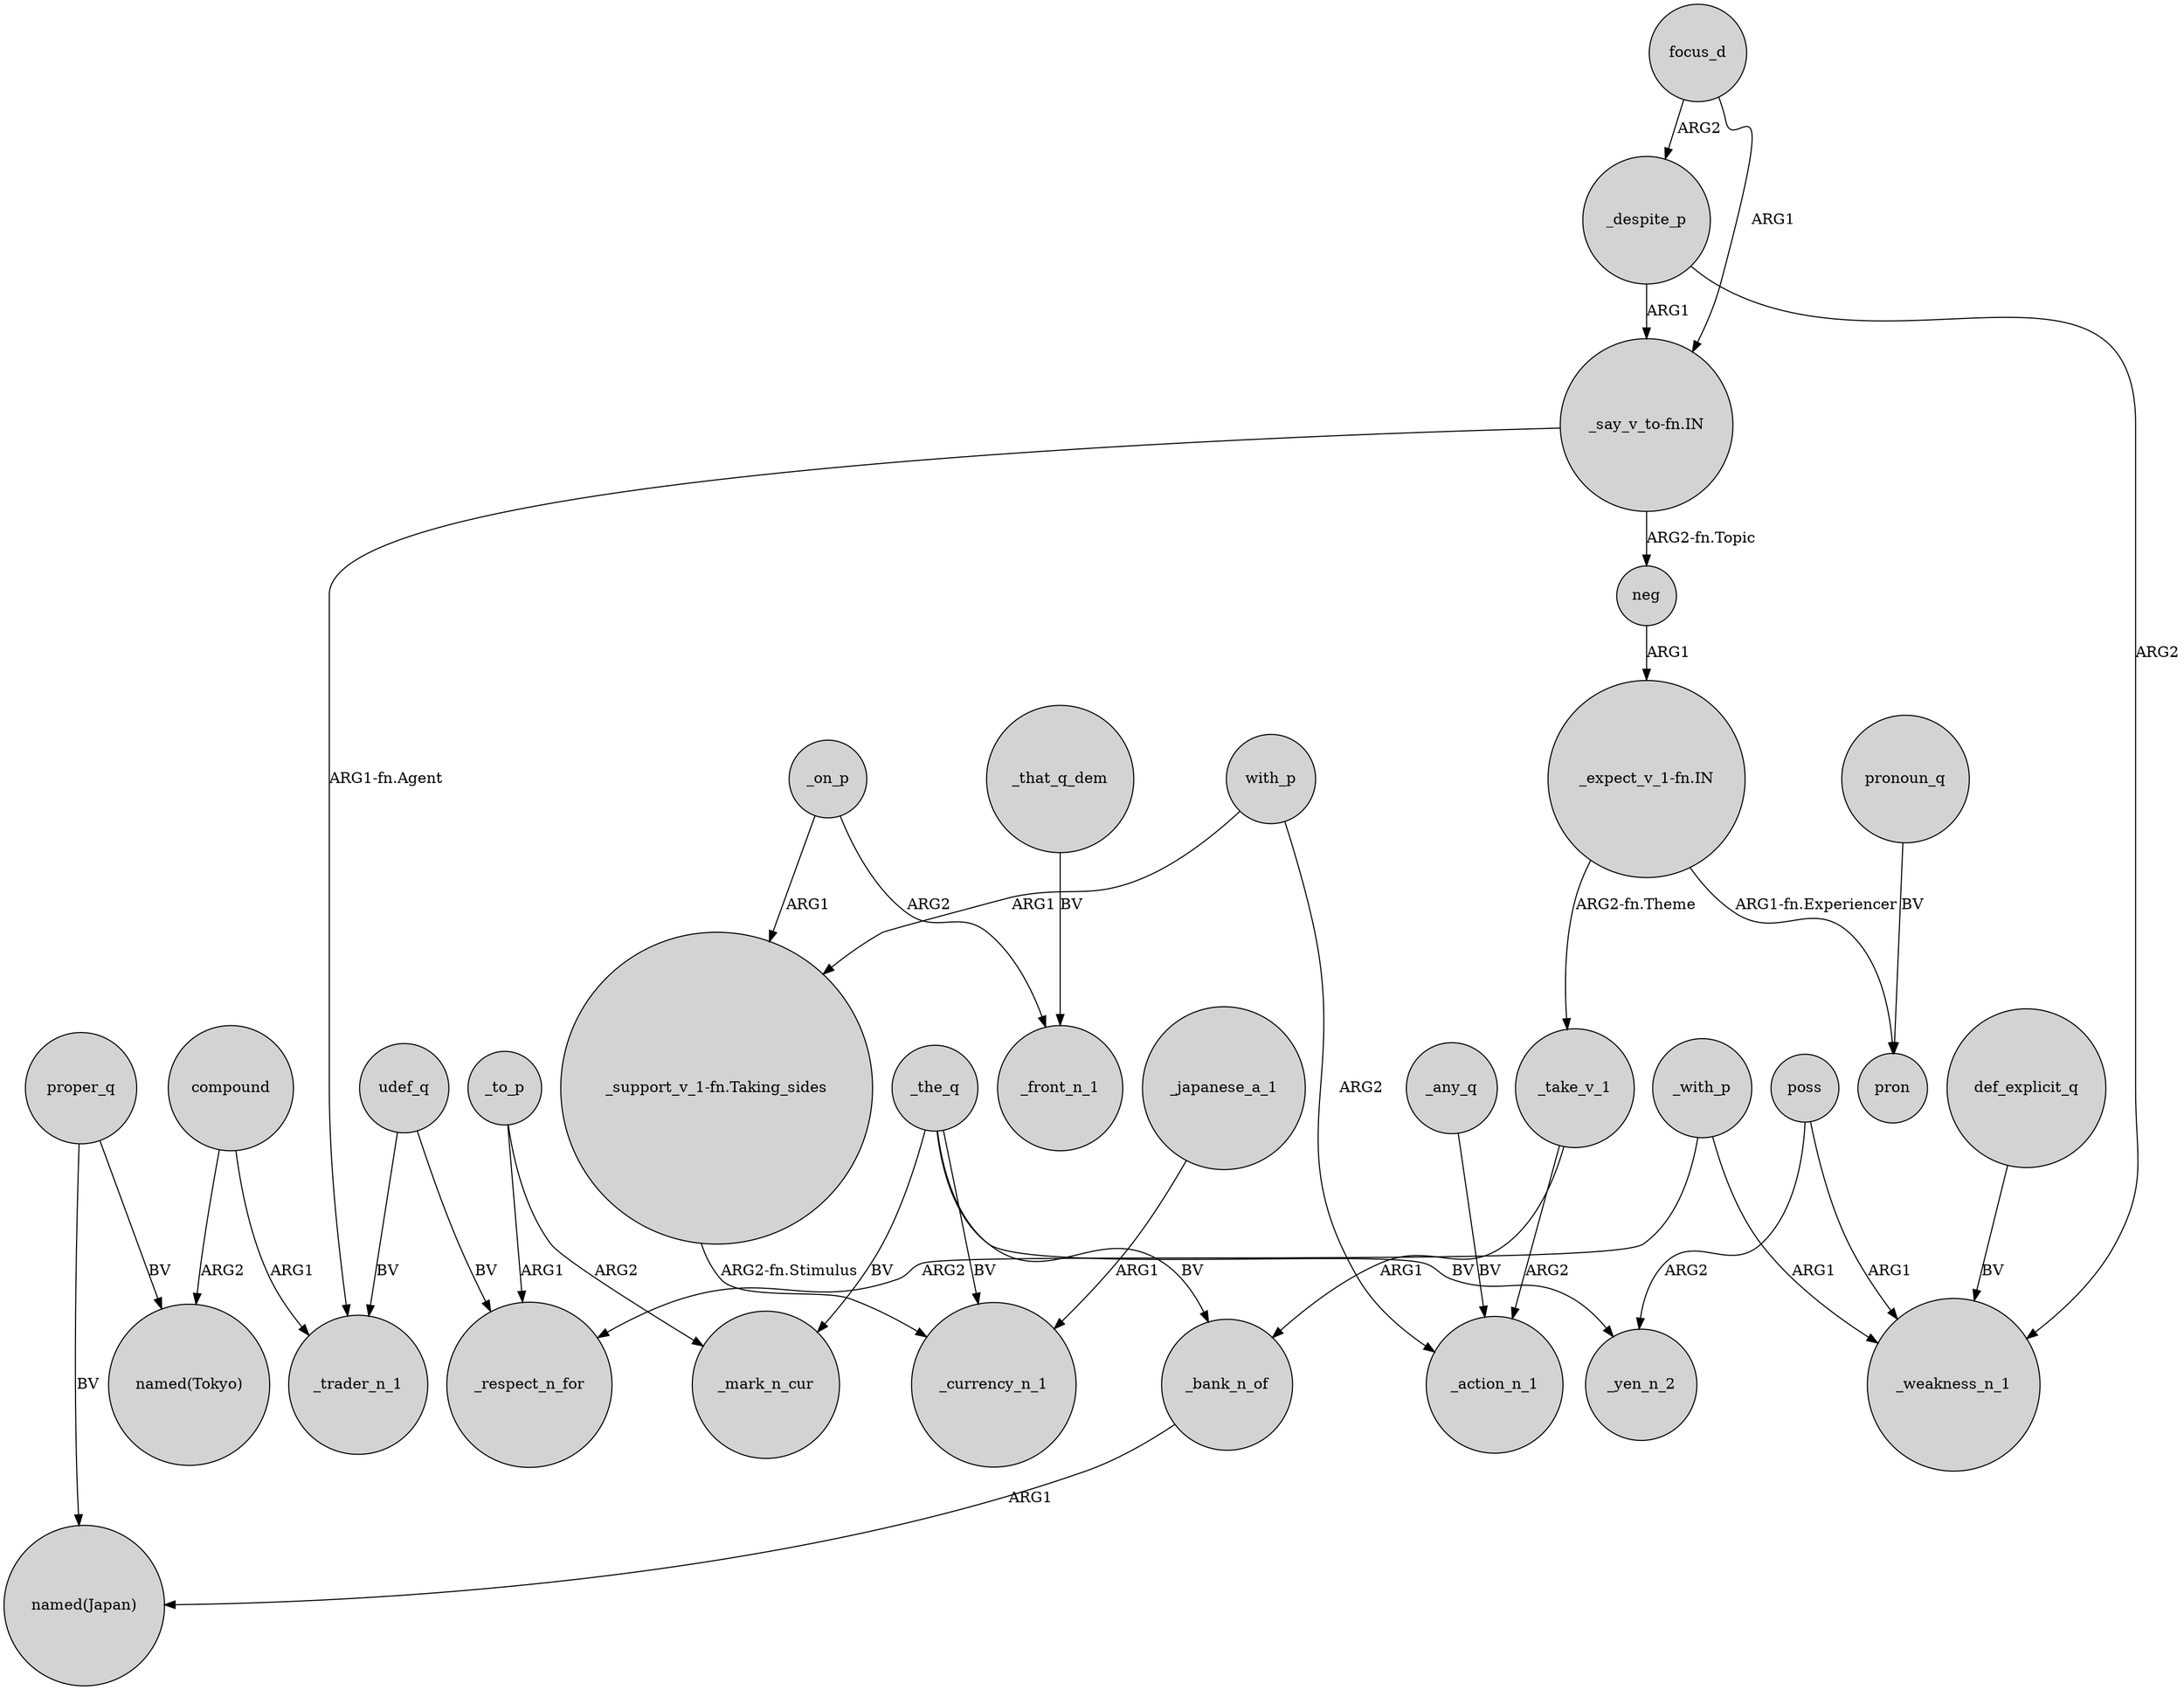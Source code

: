 digraph {
	node [shape=circle style=filled]
	compound -> "named(Tokyo)" [label=ARG2]
	udef_q -> _trader_n_1 [label=BV]
	_to_p -> _mark_n_cur [label=ARG2]
	_japanese_a_1 -> _currency_n_1 [label=ARG1]
	udef_q -> _respect_n_for [label=BV]
	focus_d -> _despite_p [label=ARG2]
	_the_q -> _yen_n_2 [label=BV]
	_any_q -> _action_n_1 [label=BV]
	proper_q -> "named(Tokyo)" [label=BV]
	proper_q -> "named(Japan)" [label=BV]
	compound -> _trader_n_1 [label=ARG1]
	_with_p -> _weakness_n_1 [label=ARG1]
	_take_v_1 -> _action_n_1 [label=ARG2]
	pronoun_q -> pron [label=BV]
	_despite_p -> _weakness_n_1 [label=ARG2]
	_the_q -> _bank_n_of [label=BV]
	poss -> _yen_n_2 [label=ARG2]
	_bank_n_of -> "named(Japan)" [label=ARG1]
	def_explicit_q -> _weakness_n_1 [label=BV]
	_despite_p -> "_say_v_to-fn.IN" [label=ARG1]
	_the_q -> _mark_n_cur [label=BV]
	with_p -> _action_n_1 [label=ARG2]
	_on_p -> "_support_v_1-fn.Taking_sides" [label=ARG1]
	"_expect_v_1-fn.IN" -> pron [label="ARG1-fn.Experiencer"]
	_on_p -> _front_n_1 [label=ARG2]
	"_say_v_to-fn.IN" -> neg [label="ARG2-fn.Topic"]
	_take_v_1 -> _bank_n_of [label=ARG1]
	with_p -> "_support_v_1-fn.Taking_sides" [label=ARG1]
	"_support_v_1-fn.Taking_sides" -> _currency_n_1 [label="ARG2-fn.Stimulus"]
	_the_q -> _currency_n_1 [label=BV]
	_to_p -> _respect_n_for [label=ARG1]
	poss -> _weakness_n_1 [label=ARG1]
	neg -> "_expect_v_1-fn.IN" [label=ARG1]
	_that_q_dem -> _front_n_1 [label=BV]
	_with_p -> _respect_n_for [label=ARG2]
	focus_d -> "_say_v_to-fn.IN" [label=ARG1]
	"_expect_v_1-fn.IN" -> _take_v_1 [label="ARG2-fn.Theme"]
	"_say_v_to-fn.IN" -> _trader_n_1 [label="ARG1-fn.Agent"]
}
